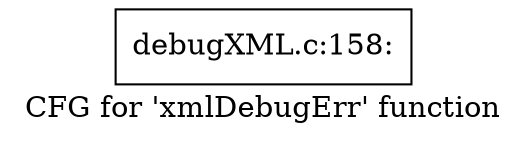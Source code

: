 digraph "CFG for 'xmlDebugErr' function" {
	label="CFG for 'xmlDebugErr' function";

	Node0x4aacbd0 [shape=record,label="{debugXML.c:158:}"];
}
